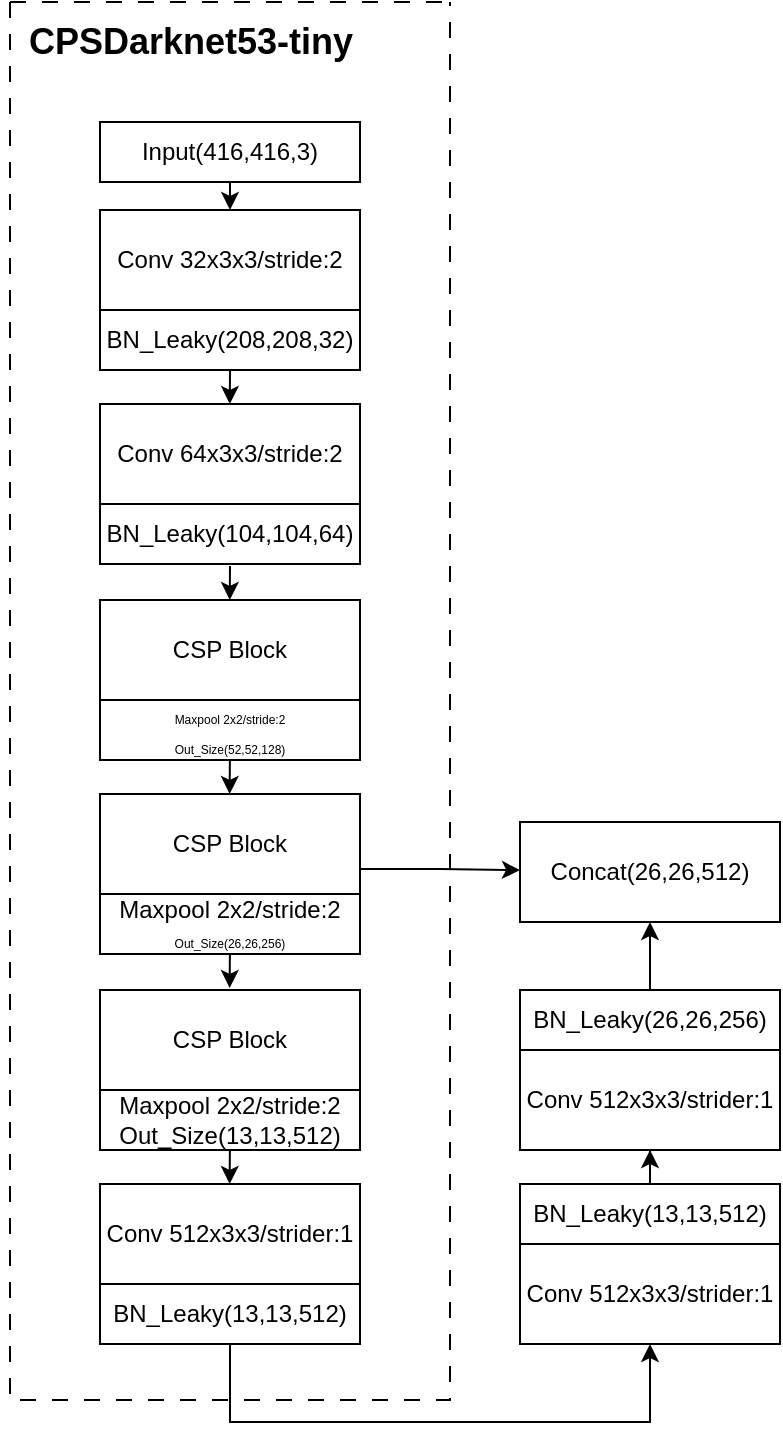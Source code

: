<mxfile version="21.7.2" type="github">
  <diagram name="第 1 页" id="C7Rz_XnBknAUtESU6E9H">
    <mxGraphModel dx="909" dy="827" grid="1" gridSize="10" guides="1" tooltips="1" connect="1" arrows="1" fold="1" page="1" pageScale="1" pageWidth="827" pageHeight="1169" math="0" shadow="0">
      <root>
        <mxCell id="0" />
        <mxCell id="1" parent="0" />
        <mxCell id="ZzhfId6awPJv4jG7YO2s-1" value="Input(416,416,3)" style="rounded=0;whiteSpace=wrap;html=1;flipV=1;flipH=0;" vertex="1" parent="1">
          <mxGeometry x="100" y="100" width="130" height="30" as="geometry" />
        </mxCell>
        <mxCell id="ZzhfId6awPJv4jG7YO2s-3" value="Conv 32x3x3/stride:2" style="rounded=0;whiteSpace=wrap;html=1;flipV=1;flipH=0;" vertex="1" parent="1">
          <mxGeometry x="100" y="144" width="130" height="50" as="geometry" />
        </mxCell>
        <mxCell id="ZzhfId6awPJv4jG7YO2s-4" value="BN_Leaky(208,208,32)" style="rounded=0;whiteSpace=wrap;html=1;flipV=1;flipH=0;" vertex="1" parent="1">
          <mxGeometry x="100" y="194" width="130" height="30" as="geometry" />
        </mxCell>
        <mxCell id="ZzhfId6awPJv4jG7YO2s-5" value="Conv 64x3x3/stride:2" style="rounded=0;whiteSpace=wrap;html=1;flipV=1;flipH=0;movable=1;resizable=1;rotatable=1;deletable=1;editable=1;locked=0;connectable=1;" vertex="1" parent="1">
          <mxGeometry x="100" y="241" width="130" height="50" as="geometry" />
        </mxCell>
        <mxCell id="ZzhfId6awPJv4jG7YO2s-6" value="BN_Leaky(104,104,64)" style="rounded=0;whiteSpace=wrap;html=1;flipV=1;flipH=0;movable=1;resizable=1;rotatable=1;deletable=1;editable=1;locked=0;connectable=1;" vertex="1" parent="1">
          <mxGeometry x="100" y="291" width="130" height="30" as="geometry" />
        </mxCell>
        <mxCell id="ZzhfId6awPJv4jG7YO2s-7" value="CSP Block" style="rounded=0;whiteSpace=wrap;html=1;flipV=1;flipH=0;" vertex="1" parent="1">
          <mxGeometry x="100" y="339" width="130" height="50" as="geometry" />
        </mxCell>
        <mxCell id="ZzhfId6awPJv4jG7YO2s-8" value="&lt;font style=&quot;font-size: 6px;&quot;&gt;Maxpool 2x2/stride:2&lt;br&gt;Out_Size(52,52,128)&lt;br&gt;&lt;/font&gt;" style="rounded=0;whiteSpace=wrap;html=1;flipV=1;flipH=0;" vertex="1" parent="1">
          <mxGeometry x="100" y="389" width="130" height="30" as="geometry" />
        </mxCell>
        <mxCell id="ZzhfId6awPJv4jG7YO2s-43" style="edgeStyle=orthogonalEdgeStyle;rounded=0;orthogonalLoop=1;jettySize=auto;html=1;exitX=1;exitY=0.75;exitDx=0;exitDy=0;entryX=0;entryY=0.519;entryDx=0;entryDy=0;entryPerimeter=0;" edge="1" parent="1" source="ZzhfId6awPJv4jG7YO2s-9" target="ZzhfId6awPJv4jG7YO2s-39">
          <mxGeometry relative="1" as="geometry">
            <mxPoint x="300" y="473.25" as="targetPoint" />
          </mxGeometry>
        </mxCell>
        <mxCell id="ZzhfId6awPJv4jG7YO2s-9" value="CSP Block" style="rounded=0;whiteSpace=wrap;html=1;flipV=1;flipH=0;" vertex="1" parent="1">
          <mxGeometry x="100" y="436" width="130" height="50" as="geometry" />
        </mxCell>
        <mxCell id="ZzhfId6awPJv4jG7YO2s-10" value="Maxpool 2x2/stride:2&lt;br style=&quot;border-color: var(--border-color); font-size: 6px;&quot;&gt;&lt;span style=&quot;font-size: 6px;&quot;&gt;Out_Size(26,26,256)&lt;/span&gt;" style="rounded=0;whiteSpace=wrap;html=1;flipV=1;flipH=0;" vertex="1" parent="1">
          <mxGeometry x="100" y="486" width="130" height="30" as="geometry" />
        </mxCell>
        <mxCell id="ZzhfId6awPJv4jG7YO2s-11" value="CSP Block" style="rounded=0;whiteSpace=wrap;html=1;flipV=1;flipH=0;" vertex="1" parent="1">
          <mxGeometry x="100" y="534" width="130" height="50" as="geometry" />
        </mxCell>
        <mxCell id="ZzhfId6awPJv4jG7YO2s-12" value="Maxpool 2x2/stride:2&lt;br style=&quot;border-color: var(--border-color); font-size: 6px;&quot;&gt;Out_Size(13,13,512)" style="rounded=0;whiteSpace=wrap;html=1;flipV=1;flipH=0;" vertex="1" parent="1">
          <mxGeometry x="100" y="584" width="130" height="30" as="geometry" />
        </mxCell>
        <mxCell id="ZzhfId6awPJv4jG7YO2s-13" value="Conv 512x3x3/strider:1" style="rounded=0;whiteSpace=wrap;html=1;flipV=1;flipH=0;" vertex="1" parent="1">
          <mxGeometry x="100" y="631" width="130" height="50" as="geometry" />
        </mxCell>
        <mxCell id="ZzhfId6awPJv4jG7YO2s-40" style="edgeStyle=orthogonalEdgeStyle;rounded=0;orthogonalLoop=1;jettySize=auto;html=1;exitX=0.5;exitY=1;exitDx=0;exitDy=0;entryX=0.5;entryY=0;entryDx=0;entryDy=0;" edge="1" parent="1" source="ZzhfId6awPJv4jG7YO2s-14" target="ZzhfId6awPJv4jG7YO2s-35">
          <mxGeometry relative="1" as="geometry">
            <Array as="points">
              <mxPoint x="165" y="750" />
              <mxPoint x="375" y="750" />
            </Array>
          </mxGeometry>
        </mxCell>
        <mxCell id="ZzhfId6awPJv4jG7YO2s-14" value="BN_Leaky(13,13,512)" style="rounded=0;whiteSpace=wrap;html=1;flipV=1;flipH=0;" vertex="1" parent="1">
          <mxGeometry x="100" y="681" width="130" height="30" as="geometry" />
        </mxCell>
        <mxCell id="ZzhfId6awPJv4jG7YO2s-23" value="" style="endArrow=classic;html=1;rounded=0;exitX=0.5;exitY=1;exitDx=0;exitDy=0;" edge="1" parent="1" source="ZzhfId6awPJv4jG7YO2s-1" target="ZzhfId6awPJv4jG7YO2s-3">
          <mxGeometry width="50" height="50" relative="1" as="geometry">
            <mxPoint x="200" y="150" as="sourcePoint" />
            <mxPoint x="250" y="100" as="targetPoint" />
          </mxGeometry>
        </mxCell>
        <mxCell id="ZzhfId6awPJv4jG7YO2s-24" value="" style="endArrow=classic;html=1;rounded=0;exitX=0.5;exitY=1;exitDx=0;exitDy=0;" edge="1" parent="1" source="ZzhfId6awPJv4jG7YO2s-4">
          <mxGeometry width="50" height="50" relative="1" as="geometry">
            <mxPoint x="164.89" y="227" as="sourcePoint" />
            <mxPoint x="164.89" y="241" as="targetPoint" />
          </mxGeometry>
        </mxCell>
        <mxCell id="ZzhfId6awPJv4jG7YO2s-25" value="" style="endArrow=classic;html=1;rounded=0;exitX=0.5;exitY=1;exitDx=0;exitDy=0;" edge="1" parent="1">
          <mxGeometry width="50" height="50" relative="1" as="geometry">
            <mxPoint x="165" y="322" as="sourcePoint" />
            <mxPoint x="164.89" y="339" as="targetPoint" />
          </mxGeometry>
        </mxCell>
        <mxCell id="ZzhfId6awPJv4jG7YO2s-26" value="" style="endArrow=classic;html=1;rounded=0;exitX=0.5;exitY=1;exitDx=0;exitDy=0;" edge="1" parent="1">
          <mxGeometry width="50" height="50" relative="1" as="geometry">
            <mxPoint x="164.94" y="419" as="sourcePoint" />
            <mxPoint x="164.83" y="436" as="targetPoint" />
          </mxGeometry>
        </mxCell>
        <mxCell id="ZzhfId6awPJv4jG7YO2s-27" value="" style="endArrow=classic;html=1;rounded=0;exitX=0.5;exitY=1;exitDx=0;exitDy=0;" edge="1" parent="1">
          <mxGeometry width="50" height="50" relative="1" as="geometry">
            <mxPoint x="164.94" y="516" as="sourcePoint" />
            <mxPoint x="164.83" y="533" as="targetPoint" />
          </mxGeometry>
        </mxCell>
        <mxCell id="ZzhfId6awPJv4jG7YO2s-28" value="" style="endArrow=classic;html=1;rounded=0;exitX=0.5;exitY=1;exitDx=0;exitDy=0;" edge="1" parent="1">
          <mxGeometry width="50" height="50" relative="1" as="geometry">
            <mxPoint x="164.94" y="614" as="sourcePoint" />
            <mxPoint x="164.83" y="631" as="targetPoint" />
          </mxGeometry>
        </mxCell>
        <mxCell id="ZzhfId6awPJv4jG7YO2s-32" value="" style="swimlane;startSize=0;dashed=1;dashPattern=8 8;" vertex="1" parent="1">
          <mxGeometry x="55" y="40" width="220" height="699" as="geometry" />
        </mxCell>
        <mxCell id="ZzhfId6awPJv4jG7YO2s-33" value="&lt;b&gt;&lt;font style=&quot;font-size: 18px;&quot;&gt;CPSDarknet53-tiny&lt;/font&gt;&lt;/b&gt;" style="text;html=1;align=center;verticalAlign=middle;resizable=0;points=[];autosize=1;strokeColor=none;fillColor=none;" vertex="1" parent="ZzhfId6awPJv4jG7YO2s-32">
          <mxGeometry x="-5" width="190" height="40" as="geometry" />
        </mxCell>
        <mxCell id="ZzhfId6awPJv4jG7YO2s-35" value="Conv 512x3x3/strider:1" style="rounded=0;whiteSpace=wrap;html=1;flipV=0;flipH=1;direction=west;" vertex="1" parent="1">
          <mxGeometry x="310" y="661" width="130" height="50" as="geometry" />
        </mxCell>
        <mxCell id="ZzhfId6awPJv4jG7YO2s-42" style="edgeStyle=orthogonalEdgeStyle;rounded=0;orthogonalLoop=1;jettySize=auto;html=1;exitX=0.5;exitY=1;exitDx=0;exitDy=0;" edge="1" parent="1" source="ZzhfId6awPJv4jG7YO2s-36" target="ZzhfId6awPJv4jG7YO2s-37">
          <mxGeometry relative="1" as="geometry" />
        </mxCell>
        <mxCell id="ZzhfId6awPJv4jG7YO2s-36" value="BN_Leaky(13,13,512)" style="rounded=0;whiteSpace=wrap;html=1;flipV=0;flipH=1;direction=west;" vertex="1" parent="1">
          <mxGeometry x="310" y="631" width="130" height="30" as="geometry" />
        </mxCell>
        <mxCell id="ZzhfId6awPJv4jG7YO2s-37" value="Conv 512x3x3/strider:1" style="rounded=0;whiteSpace=wrap;html=1;flipV=0;flipH=1;direction=west;" vertex="1" parent="1">
          <mxGeometry x="310" y="564" width="130" height="50" as="geometry" />
        </mxCell>
        <mxCell id="ZzhfId6awPJv4jG7YO2s-41" style="edgeStyle=orthogonalEdgeStyle;rounded=0;orthogonalLoop=1;jettySize=auto;html=1;exitX=0.5;exitY=1;exitDx=0;exitDy=0;entryX=0.5;entryY=0;entryDx=0;entryDy=0;" edge="1" parent="1" source="ZzhfId6awPJv4jG7YO2s-38" target="ZzhfId6awPJv4jG7YO2s-39">
          <mxGeometry relative="1" as="geometry" />
        </mxCell>
        <mxCell id="ZzhfId6awPJv4jG7YO2s-38" value="BN_Leaky(26,26,256)" style="rounded=0;whiteSpace=wrap;html=1;flipV=0;flipH=1;direction=west;" vertex="1" parent="1">
          <mxGeometry x="310" y="534" width="130" height="30" as="geometry" />
        </mxCell>
        <mxCell id="ZzhfId6awPJv4jG7YO2s-39" value="Concat(26,26,512)" style="rounded=0;whiteSpace=wrap;html=1;flipV=0;flipH=1;direction=west;" vertex="1" parent="1">
          <mxGeometry x="310" y="450" width="130" height="50" as="geometry" />
        </mxCell>
      </root>
    </mxGraphModel>
  </diagram>
</mxfile>
